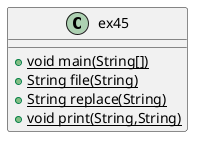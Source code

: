 @startuml
class ex45{
+ {static} void main(String[])
+ {static} String file(String)
+ {static} String replace(String)
+ {static} void print(String,String)
}
@enduml